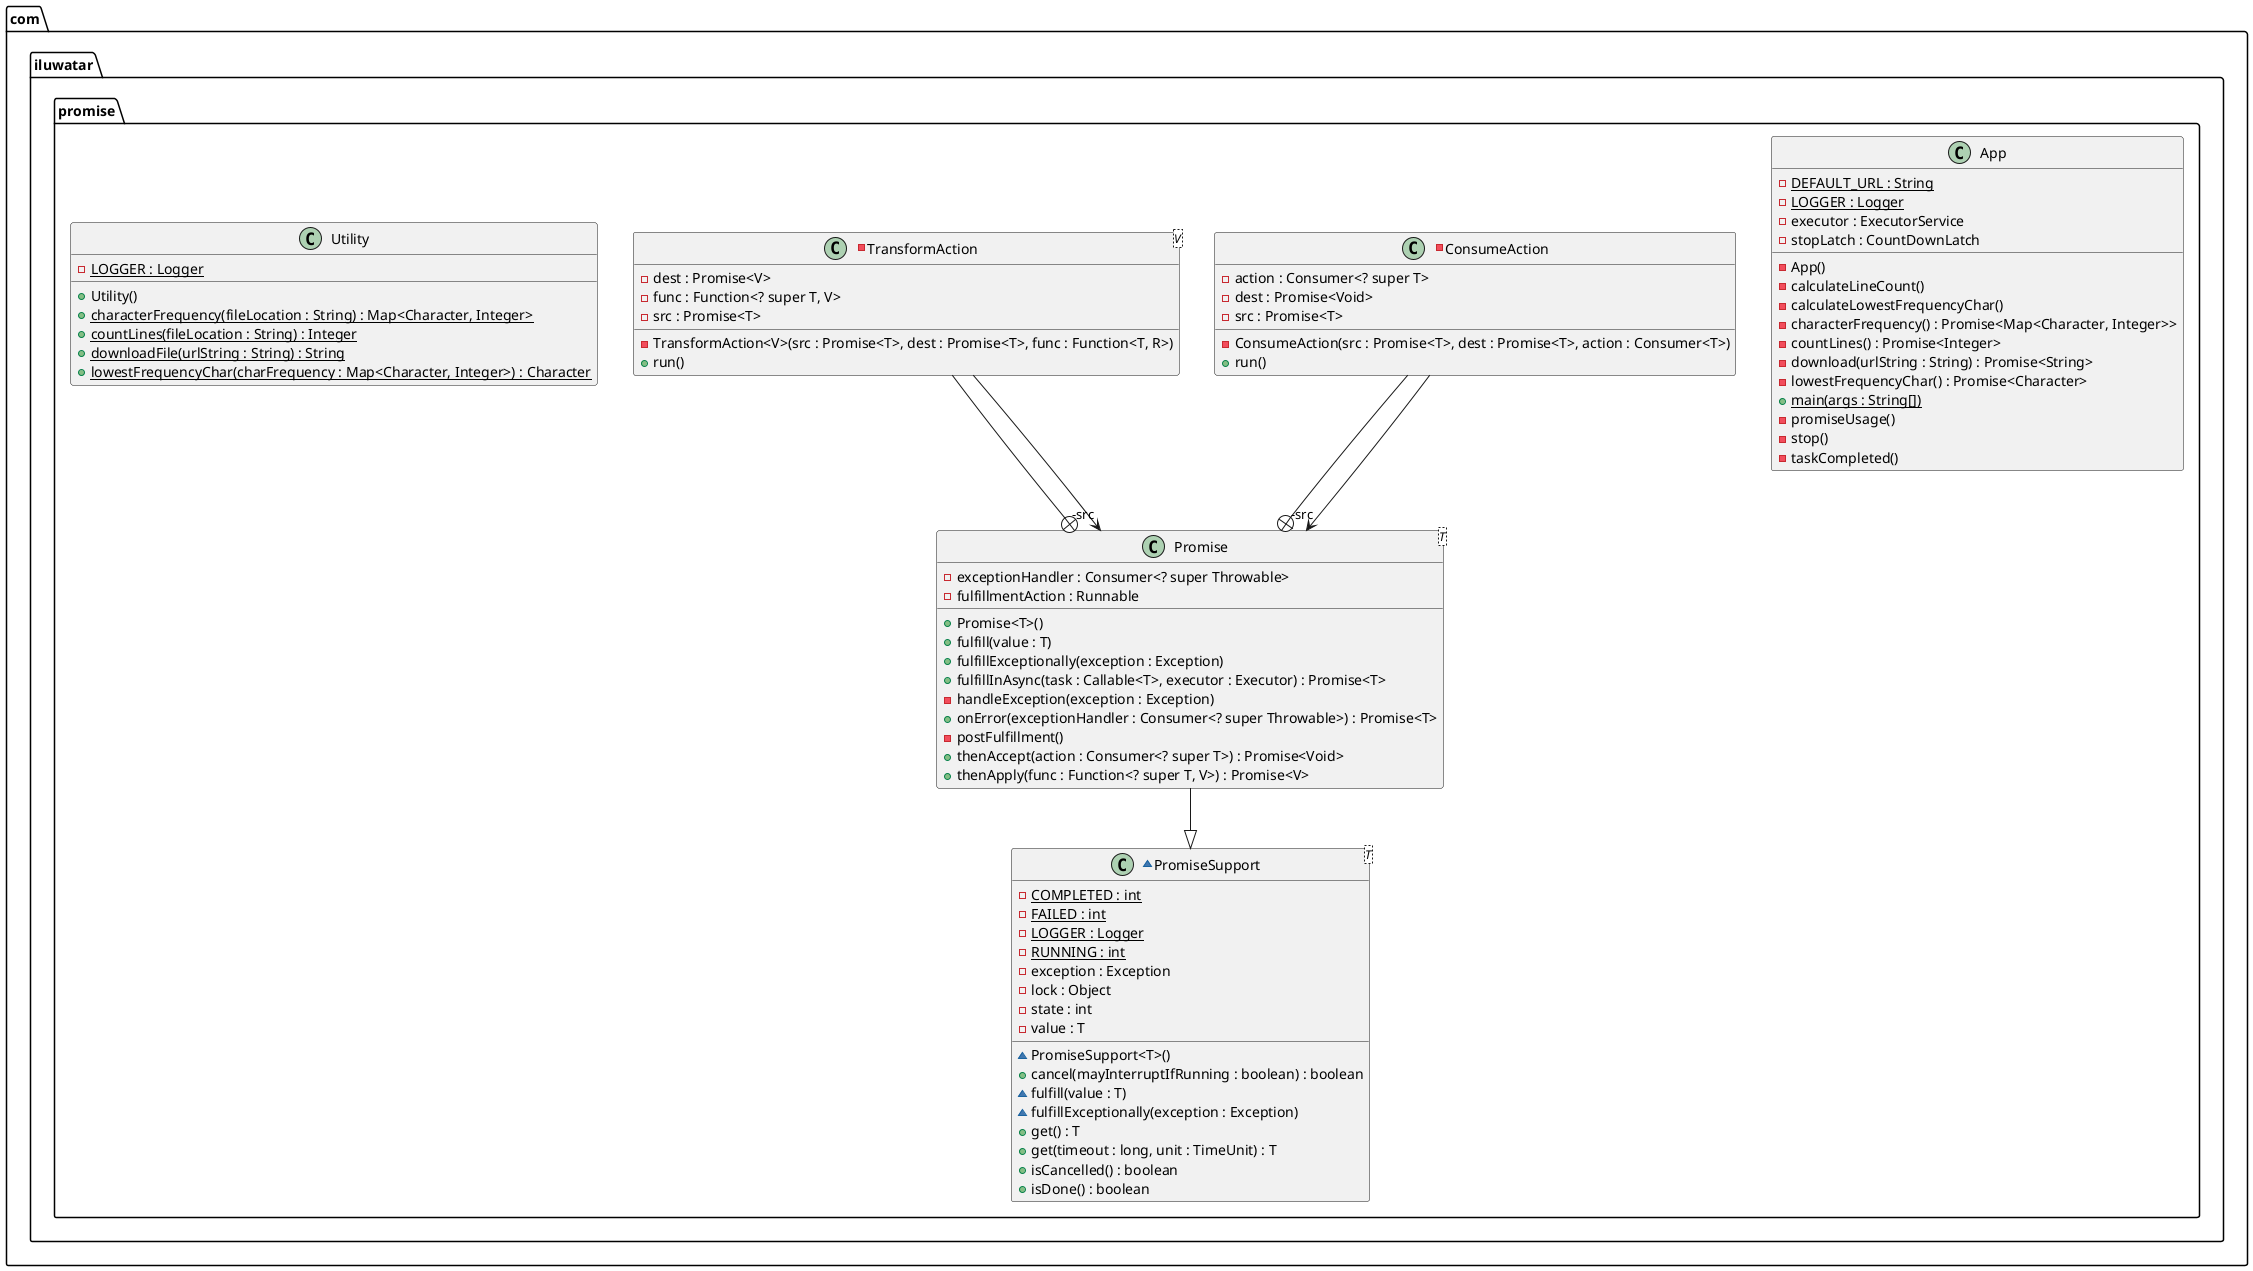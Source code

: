 @startuml
package com.iluwatar.promise {
  class App {
    - DEFAULT_URL : String {static}
    - LOGGER : Logger {static}
    - executor : ExecutorService
    - stopLatch : CountDownLatch
    - App()
    - calculateLineCount()
    - calculateLowestFrequencyChar()
    - characterFrequency() : Promise<Map<Character, Integer>>
    - countLines() : Promise<Integer>
    - download(urlString : String) : Promise<String>
    - lowestFrequencyChar() : Promise<Character>
    + main(args : String[]) {static}
    - promiseUsage()
    - stop()
    - taskCompleted()
  }
  class Promise<T> {
    - exceptionHandler : Consumer<? super Throwable>
    - fulfillmentAction : Runnable
    + Promise<T>()
    + fulfill(value : T)
    + fulfillExceptionally(exception : Exception)
    + fulfillInAsync(task : Callable<T>, executor : Executor) : Promise<T>
    - handleException(exception : Exception)
    + onError(exceptionHandler : Consumer<? super Throwable>) : Promise<T>
    - postFulfillment()
    + thenAccept(action : Consumer<? super T>) : Promise<Void>
    + thenApply(func : Function<? super T, V>) : Promise<V>
  }
  -class ConsumeAction {
    - action : Consumer<? super T>
    - dest : Promise<Void>
    - src : Promise<T>
    - ConsumeAction(src : Promise<T>, dest : Promise<T>, action : Consumer<T>)
    + run()
  }
  -class TransformAction<V> {
    - dest : Promise<V>
    - func : Function<? super T, V>
    - src : Promise<T>
    - TransformAction<V>(src : Promise<T>, dest : Promise<T>, func : Function<T, R>)
    + run()
  }
  ~class PromiseSupport<T> {
    - COMPLETED : int {static}
    - FAILED : int {static}
    - LOGGER : Logger {static}
    - RUNNING : int {static}
    - exception : Exception
    - lock : Object
    - state : int
    - value : T
    ~ PromiseSupport<T>()
    + cancel(mayInterruptIfRunning : boolean) : boolean
    ~ fulfill(value : T)
    ~ fulfillExceptionally(exception : Exception)
    + get() : T
    + get(timeout : long, unit : TimeUnit) : T
    + isCancelled() : boolean
    + isDone() : boolean
  }
  class Utility {
    - LOGGER : Logger {static}
    + Utility()
    + characterFrequency(fileLocation : String) : Map<Character, Integer> {static}
    + countLines(fileLocation : String) : Integer {static}
    + downloadFile(urlString : String) : String {static}
    + lowestFrequencyChar(charFrequency : Map<Character, Integer>) : Character {static}
  }
}
TransformAction --+ Promise
TransformAction -->  "-src" Promise
ConsumeAction --+ Promise
ConsumeAction -->  "-src" Promise
Promise --|> PromiseSupport 
@enduml